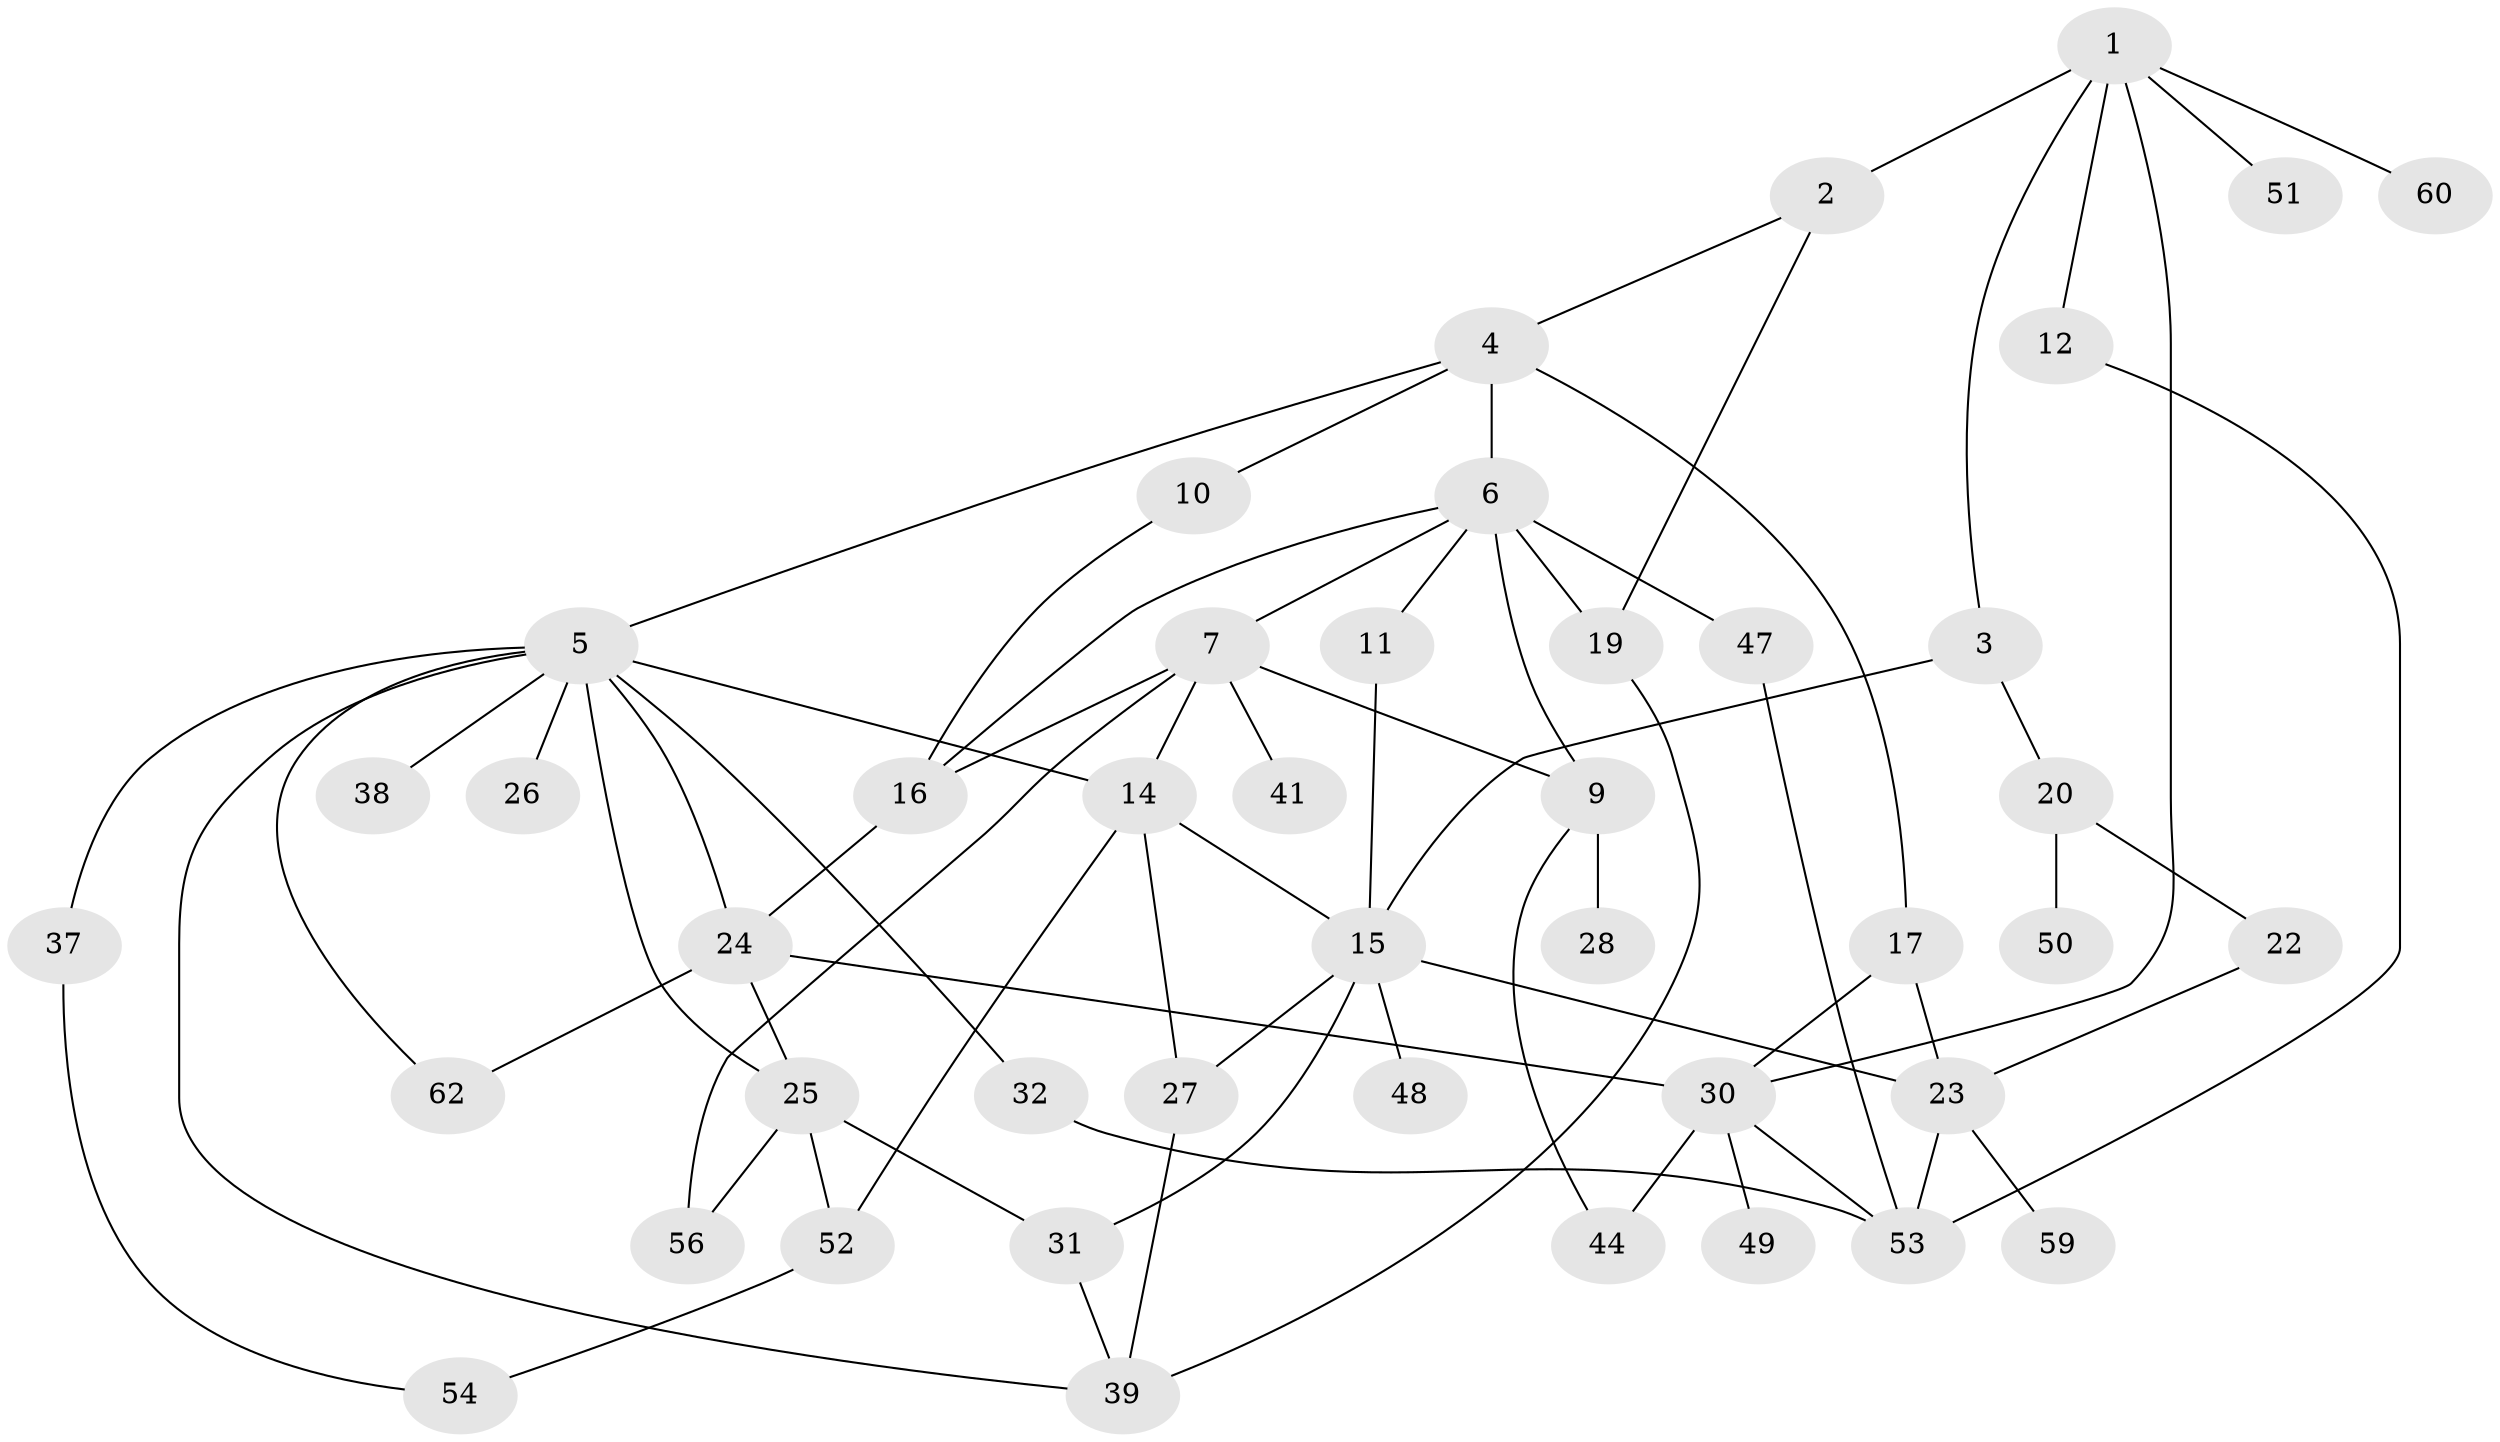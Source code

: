 // original degree distribution, {5: 0.12698412698412698, 3: 0.25396825396825395, 9: 0.015873015873015872, 6: 0.015873015873015872, 2: 0.30158730158730157, 4: 0.07936507936507936, 7: 0.015873015873015872, 1: 0.19047619047619047}
// Generated by graph-tools (version 1.1) at 2025/10/02/27/25 16:10:53]
// undirected, 44 vertices, 70 edges
graph export_dot {
graph [start="1"]
  node [color=gray90,style=filled];
  1 [super="+40"];
  2;
  3;
  4;
  5 [super="+36"];
  6 [super="+46"];
  7 [super="+8"];
  9 [super="+13"];
  10 [super="+18"];
  11 [super="+45"];
  12;
  14 [super="+63"];
  15;
  16 [super="+21"];
  17 [super="+29"];
  19;
  20;
  22;
  23 [super="+55"];
  24 [super="+58"];
  25 [super="+34"];
  26;
  27 [super="+35"];
  28;
  30 [super="+42"];
  31 [super="+33"];
  32;
  37;
  38;
  39 [super="+43"];
  41 [super="+61"];
  44;
  47;
  48;
  49;
  50;
  51;
  52;
  53 [super="+57"];
  54;
  56;
  59;
  60;
  62;
  1 -- 2;
  1 -- 3;
  1 -- 12;
  1 -- 30;
  1 -- 51;
  1 -- 60;
  2 -- 4;
  2 -- 19;
  3 -- 20;
  3 -- 15;
  4 -- 5;
  4 -- 6;
  4 -- 10;
  4 -- 17;
  5 -- 14;
  5 -- 25;
  5 -- 26;
  5 -- 32;
  5 -- 38;
  5 -- 24;
  5 -- 37;
  5 -- 62;
  5 -- 39;
  6 -- 7;
  6 -- 11;
  6 -- 47 [weight=2];
  6 -- 16;
  6 -- 19;
  6 -- 9;
  7 -- 16;
  7 -- 56;
  7 -- 9;
  7 -- 41;
  7 -- 14;
  9 -- 28;
  9 -- 44;
  10 -- 16;
  11 -- 15;
  12 -- 53;
  14 -- 27;
  14 -- 15;
  14 -- 52;
  15 -- 23;
  15 -- 31;
  15 -- 48;
  15 -- 27;
  16 -- 24;
  17 -- 30;
  17 -- 23;
  19 -- 39;
  20 -- 22;
  20 -- 50;
  22 -- 23;
  23 -- 53;
  23 -- 59;
  24 -- 30;
  24 -- 62;
  24 -- 25;
  25 -- 52;
  25 -- 31;
  25 -- 56;
  27 -- 39;
  30 -- 44;
  30 -- 49;
  30 -- 53;
  31 -- 39;
  32 -- 53;
  37 -- 54;
  47 -- 53;
  52 -- 54;
}

